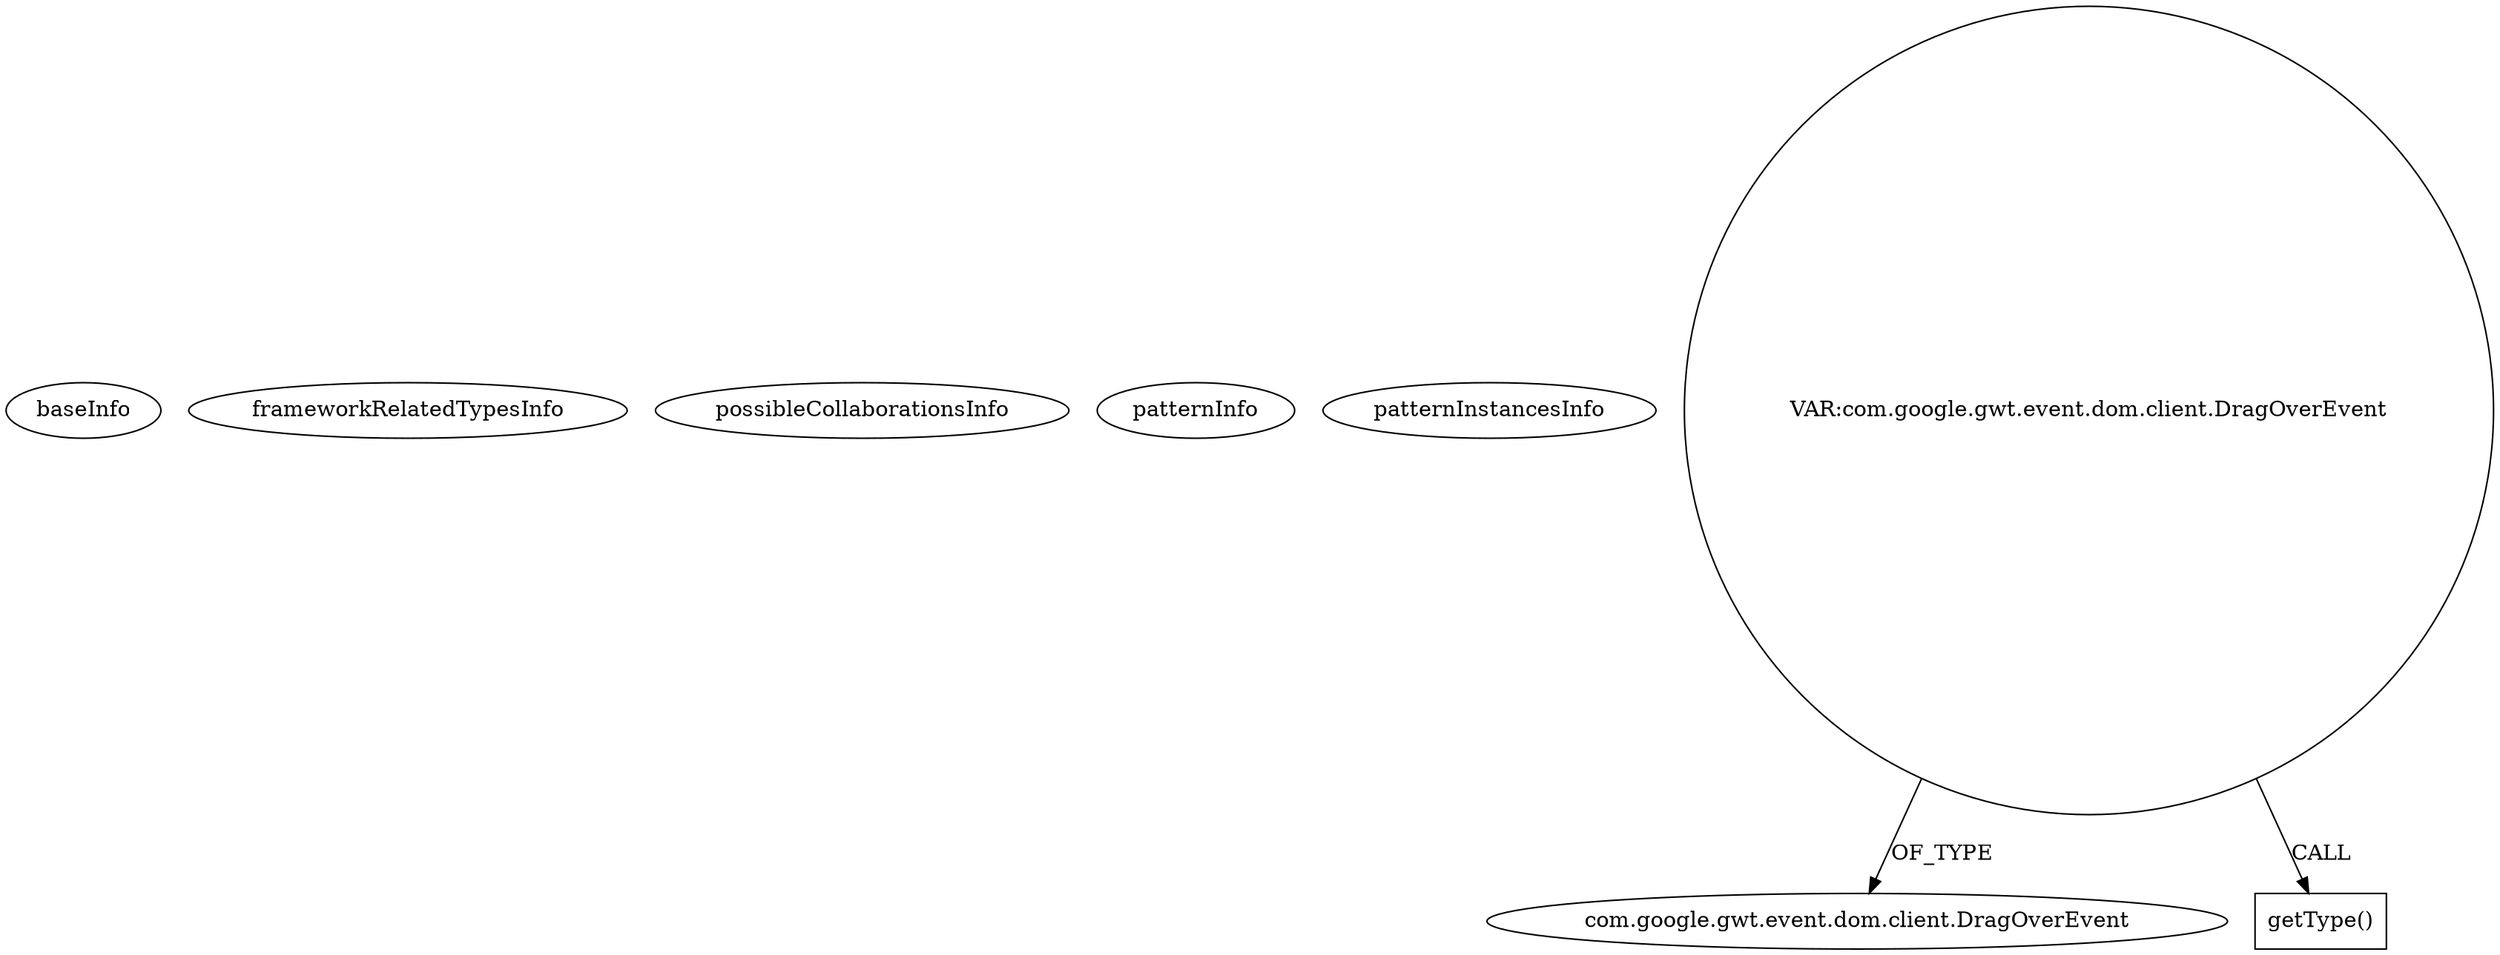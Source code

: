 digraph {
baseInfo[graphId=1917,category="pattern",isAnonymous=false,possibleRelation=false]
frameworkRelatedTypesInfo[]
possibleCollaborationsInfo[]
patternInfo[frequency=2.0,patternRootClient=null]
patternInstancesInfo[0="cbopp-gwt-taglist~/cbopp-gwt-taglist/gwt-taglist-master/src/main/java/com/virilis_software/gwt/taglist/client/comp/tag/TagView.java~TagView~1029",1="laaglu-lib-gwt-file~/laaglu-lib-gwt-file/lib-gwt-file-master/src/main/java/org/vectomatic/dnd/DropPanel.java~DropPanel~3455"]
123[label="com.google.gwt.event.dom.client.DragOverEvent",vertexType="FRAMEWORK_CLASS_TYPE",isFrameworkType=false]
121[label="VAR:com.google.gwt.event.dom.client.DragOverEvent",vertexType="VARIABLE_EXPRESION",isFrameworkType=false,shape=circle]
122[label="getType()",vertexType="INSIDE_CALL",isFrameworkType=false,shape=box]
121->123[label="OF_TYPE"]
121->122[label="CALL"]
}

